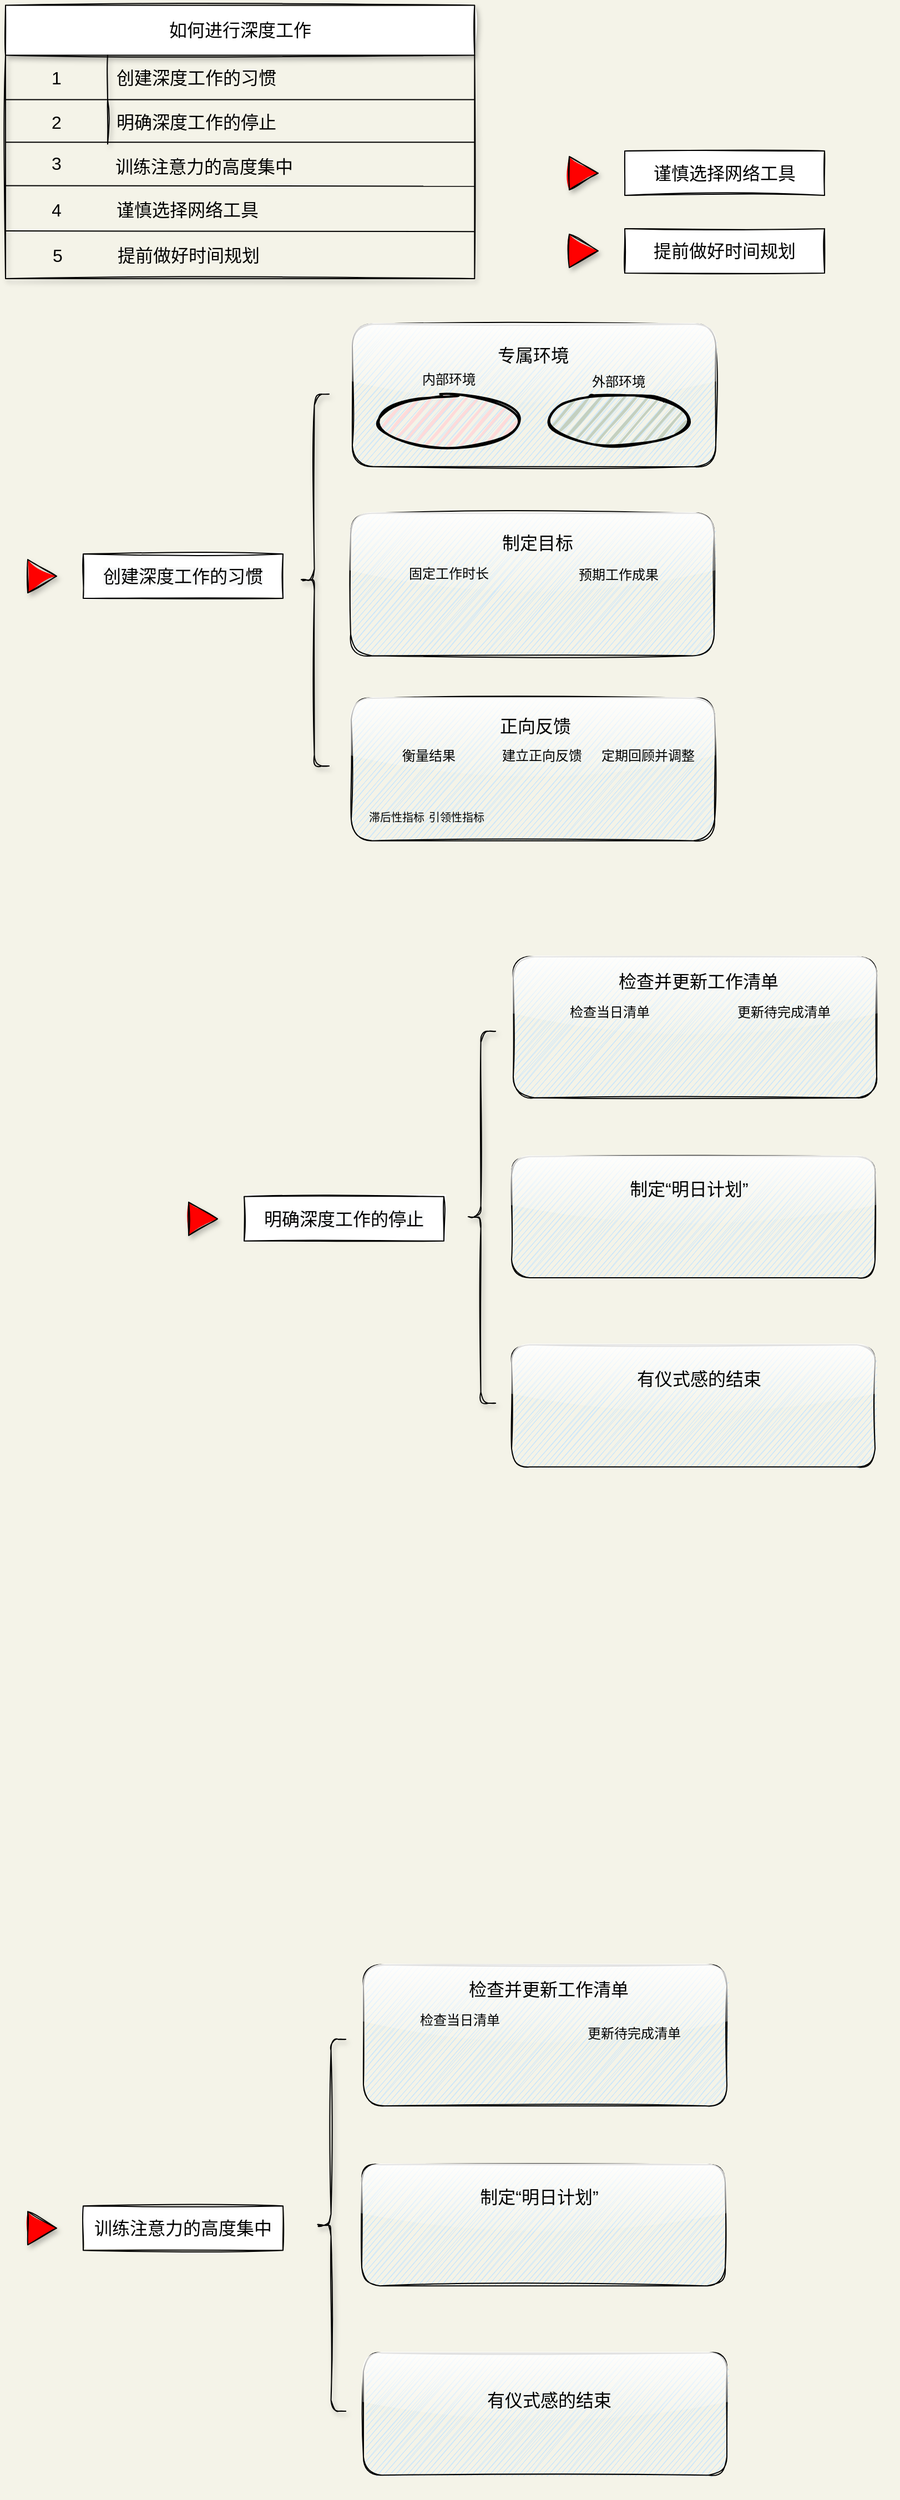 <mxfile version="14.2.6" type="github">
  <diagram id="ac4Dt_KBg5GD50gWV8oC" name="第 1 页">
    <mxGraphModel dx="1426" dy="800" grid="1" gridSize="10" guides="1" tooltips="1" connect="1" arrows="1" fold="1" page="1" pageScale="1" pageWidth="1169" pageHeight="827" background="#F4F3E8" math="0" shadow="0">
      <root>
        <mxCell id="0" />
        <mxCell id="1" parent="0" />
        <mxCell id="qWEY_5Er5nwBZzaI58Md-27" value="" style="group;" vertex="1" connectable="0" parent="1">
          <mxGeometry x="100" y="30" width="430" height="241" as="geometry" />
        </mxCell>
        <mxCell id="qWEY_5Er5nwBZzaI58Md-10" value="&lt;span style=&quot;font-weight: 400; font-size: 16px;&quot;&gt;如何进行深度工作&lt;/span&gt;" style="shape=table;html=1;whiteSpace=wrap;startSize=45;container=1;collapsible=0;childLayout=tableLayout;fixedRows=1;rowLines=0;fontStyle=1;align=center;shadow=1;sketch=1;fontSize=16;swimlaneFillColor=none;fillColor=#FFFFFF;" vertex="1" parent="qWEY_5Er5nwBZzaI58Md-27">
          <mxGeometry y="-5.239" width="422.661" height="246.239" as="geometry" />
        </mxCell>
        <mxCell id="qWEY_5Er5nwBZzaI58Md-11" value="" style="shape=partialRectangle;html=1;whiteSpace=wrap;collapsible=0;dropTarget=0;pointerEvents=0;fillColor=none;top=0;left=0;bottom=1;right=0;points=[[0,0.5],[1,0.5]];portConstraint=eastwest;fontSize=16;" vertex="1" parent="qWEY_5Er5nwBZzaI58Md-10">
          <mxGeometry y="45" width="422.661" height="40" as="geometry" />
        </mxCell>
        <mxCell id="qWEY_5Er5nwBZzaI58Md-12" value="1" style="shape=partialRectangle;html=1;whiteSpace=wrap;connectable=0;fillColor=none;top=0;left=0;bottom=0;right=0;overflow=hidden;fontSize=16;" vertex="1" parent="qWEY_5Er5nwBZzaI58Md-11">
          <mxGeometry width="92" height="40" as="geometry" />
        </mxCell>
        <mxCell id="qWEY_5Er5nwBZzaI58Md-13" value="创建深度工作的习惯" style="shape=partialRectangle;html=1;whiteSpace=wrap;connectable=0;fillColor=none;top=0;left=0;bottom=0;right=0;align=left;spacingLeft=6;overflow=hidden;fontSize=16;" vertex="1" parent="qWEY_5Er5nwBZzaI58Md-11">
          <mxGeometry x="92" width="331" height="40" as="geometry" />
        </mxCell>
        <mxCell id="qWEY_5Er5nwBZzaI58Md-14" value="" style="shape=partialRectangle;html=1;whiteSpace=wrap;collapsible=0;dropTarget=0;pointerEvents=0;fillColor=none;top=0;left=0;bottom=0;right=0;points=[[0,0.5],[1,0.5]];portConstraint=eastwest;fontSize=16;" vertex="1" parent="qWEY_5Er5nwBZzaI58Md-10">
          <mxGeometry y="85" width="422.661" height="40" as="geometry" />
        </mxCell>
        <mxCell id="qWEY_5Er5nwBZzaI58Md-15" value="2" style="shape=partialRectangle;html=1;whiteSpace=wrap;connectable=0;fillColor=none;top=0;left=0;bottom=0;right=0;overflow=hidden;fontSize=16;" vertex="1" parent="qWEY_5Er5nwBZzaI58Md-14">
          <mxGeometry width="92" height="40" as="geometry" />
        </mxCell>
        <mxCell id="qWEY_5Er5nwBZzaI58Md-16" value="明确深度工作的停止" style="shape=partialRectangle;html=1;whiteSpace=wrap;connectable=0;fillColor=none;top=0;left=0;bottom=0;right=0;align=left;spacingLeft=6;overflow=hidden;fontSize=16;" vertex="1" parent="qWEY_5Er5nwBZzaI58Md-14">
          <mxGeometry x="92" width="331" height="40" as="geometry" />
        </mxCell>
        <mxCell id="qWEY_5Er5nwBZzaI58Md-20" value="" style="endArrow=none;html=1;fontSize=16;" edge="1" parent="qWEY_5Er5nwBZzaI58Md-27">
          <mxGeometry width="50" height="50" relative="1" as="geometry">
            <mxPoint y="118.09" as="sourcePoint" />
            <mxPoint x="423" y="118.09" as="targetPoint" />
          </mxGeometry>
        </mxCell>
        <mxCell id="qWEY_5Er5nwBZzaI58Md-21" value="" style="endArrow=none;html=1;entryX=1.006;entryY=1.067;entryDx=0;entryDy=0;entryPerimeter=0;fontSize=16;" edge="1" parent="qWEY_5Er5nwBZzaI58Md-27">
          <mxGeometry width="50" height="50" relative="1" as="geometry">
            <mxPoint y="157.211" as="sourcePoint" />
            <mxPoint x="423" y="157.76" as="targetPoint" />
          </mxGeometry>
        </mxCell>
        <mxCell id="qWEY_5Er5nwBZzaI58Md-23" value="谨慎选择网络工具" style="shape=partialRectangle;html=1;whiteSpace=wrap;connectable=0;fillColor=none;top=0;left=0;bottom=0;right=0;align=left;spacingLeft=6;overflow=hidden;fontSize=16;" vertex="1" parent="qWEY_5Er5nwBZzaI58Md-27">
          <mxGeometry x="92.218" y="160.306" width="328.21" height="38.053" as="geometry" />
        </mxCell>
        <mxCell id="qWEY_5Er5nwBZzaI58Md-24" value="" style="endArrow=none;html=1;entryX=1.006;entryY=1.067;entryDx=0;entryDy=0;entryPerimeter=0;fontSize=16;" edge="1" parent="qWEY_5Er5nwBZzaI58Md-27">
          <mxGeometry width="50" height="50" relative="1" as="geometry">
            <mxPoint y="198.056" as="sourcePoint" />
            <mxPoint x="423" y="198.605" as="targetPoint" />
          </mxGeometry>
        </mxCell>
        <mxCell id="qWEY_5Er5nwBZzaI58Md-26" value="提前做好时间规划" style="shape=partialRectangle;html=1;whiteSpace=wrap;connectable=0;fillColor=none;top=0;left=0;bottom=0;right=0;align=left;spacingLeft=6;overflow=hidden;fontSize=16;" vertex="1" parent="qWEY_5Er5nwBZzaI58Md-27">
          <mxGeometry x="92.798" y="201.337" width="328.21" height="38.053" as="geometry" />
        </mxCell>
        <mxCell id="qWEY_5Er5nwBZzaI58Md-33" value="训练注意力的高度集中" style="shape=partialRectangle;html=1;whiteSpace=wrap;connectable=0;fillColor=none;top=0;left=0;bottom=0;right=0;align=left;spacingLeft=6;overflow=hidden;fontSize=16;" vertex="1" parent="qWEY_5Er5nwBZzaI58Md-27">
          <mxGeometry x="91.025" y="119.39" width="328.588" height="41.913" as="geometry" />
        </mxCell>
        <mxCell id="qWEY_5Er5nwBZzaI58Md-28" value="3" style="shape=partialRectangle;html=1;whiteSpace=wrap;connectable=0;fillColor=none;top=0;left=0;bottom=0;right=0;overflow=hidden;fontSize=16;" vertex="1" parent="qWEY_5Er5nwBZzaI58Md-27">
          <mxGeometry x="-0.996" y="117.963" width="94.449" height="38.053" as="geometry" />
        </mxCell>
        <mxCell id="qWEY_5Er5nwBZzaI58Md-22" value="4" style="shape=partialRectangle;html=1;whiteSpace=wrap;connectable=0;fillColor=none;top=0;left=0;bottom=0;right=0;overflow=hidden;fontSize=16;" vertex="1" parent="qWEY_5Er5nwBZzaI58Md-27">
          <mxGeometry x="-0.997" y="160.311" width="94.449" height="38.053" as="geometry" />
        </mxCell>
        <mxCell id="qWEY_5Er5nwBZzaI58Md-25" value="5" style="shape=partialRectangle;html=1;whiteSpace=wrap;connectable=0;fillColor=none;top=0;left=0;bottom=0;right=0;overflow=hidden;fontSize=16;" vertex="1" parent="qWEY_5Er5nwBZzaI58Md-27">
          <mxGeometry x="0.003" y="201.367" width="94.449" height="38.053" as="geometry" />
        </mxCell>
        <mxCell id="qWEY_5Er5nwBZzaI58Md-45" value="" style="group" vertex="1" connectable="0" parent="1">
          <mxGeometry x="120" y="2007.12" width="230" height="40" as="geometry" />
        </mxCell>
        <mxCell id="qWEY_5Er5nwBZzaI58Md-46" value="&lt;span style=&quot;font-size: 16px ; text-align: left&quot;&gt;训练注意力的高度集中&lt;/span&gt;" style="whiteSpace=wrap;html=1;sketch=1;" vertex="1" parent="qWEY_5Er5nwBZzaI58Md-45">
          <mxGeometry x="50" width="180" height="40" as="geometry" />
        </mxCell>
        <mxCell id="qWEY_5Er5nwBZzaI58Md-47" value="" style="triangle;html=1;whiteSpace=wrap;sketch=1;shadow=1;fillStyle=solid;fillColor=#FF0000;" vertex="1" parent="qWEY_5Er5nwBZzaI58Md-45">
          <mxGeometry y="5" width="26" height="30" as="geometry" />
        </mxCell>
        <mxCell id="qWEY_5Er5nwBZzaI58Md-48" value="" style="group" vertex="1" connectable="0" parent="1">
          <mxGeometry x="608" y="156" width="230" height="40" as="geometry" />
        </mxCell>
        <mxCell id="qWEY_5Er5nwBZzaI58Md-49" value="&lt;span style=&quot;font-size: 16px ; text-align: left&quot;&gt;谨慎选择网络工具&lt;/span&gt;" style="whiteSpace=wrap;html=1;sketch=1;" vertex="1" parent="qWEY_5Er5nwBZzaI58Md-48">
          <mxGeometry x="50" width="180" height="40" as="geometry" />
        </mxCell>
        <mxCell id="qWEY_5Er5nwBZzaI58Md-50" value="" style="triangle;html=1;whiteSpace=wrap;sketch=1;shadow=1;fillStyle=solid;fillColor=#FF0000;" vertex="1" parent="qWEY_5Er5nwBZzaI58Md-48">
          <mxGeometry y="5" width="26" height="30" as="geometry" />
        </mxCell>
        <mxCell id="qWEY_5Er5nwBZzaI58Md-51" value="" style="group" vertex="1" connectable="0" parent="1">
          <mxGeometry x="608" y="226" width="230" height="40" as="geometry" />
        </mxCell>
        <mxCell id="qWEY_5Er5nwBZzaI58Md-52" value="&lt;span style=&quot;font-size: 16px ; text-align: left&quot;&gt;提前做好时间规划&lt;/span&gt;" style="whiteSpace=wrap;html=1;sketch=1;" vertex="1" parent="qWEY_5Er5nwBZzaI58Md-51">
          <mxGeometry x="50" width="180" height="40" as="geometry" />
        </mxCell>
        <mxCell id="qWEY_5Er5nwBZzaI58Md-53" value="" style="triangle;html=1;whiteSpace=wrap;sketch=1;shadow=1;fillStyle=solid;fillColor=#FF0000;" vertex="1" parent="qWEY_5Er5nwBZzaI58Md-51">
          <mxGeometry y="5" width="26" height="30" as="geometry" />
        </mxCell>
        <mxCell id="qWEY_5Er5nwBZzaI58Md-139" value="" style="group" vertex="1" connectable="0" parent="1">
          <mxGeometry x="120" y="330" width="640" height="447.35" as="geometry" />
        </mxCell>
        <mxCell id="qWEY_5Er5nwBZzaI58Md-41" value="" style="group" vertex="1" connectable="0" parent="qWEY_5Er5nwBZzaI58Md-139">
          <mxGeometry y="189" width="230" height="40" as="geometry" />
        </mxCell>
        <mxCell id="qWEY_5Er5nwBZzaI58Md-1" value="&lt;meta charset=&quot;utf-8&quot;&gt;&lt;span style=&quot;color: rgb(0, 0, 0); font-family: helvetica; font-size: 16px; font-style: normal; font-weight: 400; letter-spacing: normal; text-align: left; text-indent: 0px; text-transform: none; word-spacing: 0px; background-color: rgb(248, 249, 250); display: inline; float: none;&quot;&gt;创建深度工作的习惯&lt;/span&gt;" style="whiteSpace=wrap;html=1;sketch=1;" vertex="1" parent="qWEY_5Er5nwBZzaI58Md-41">
          <mxGeometry x="50" width="180" height="40" as="geometry" />
        </mxCell>
        <mxCell id="qWEY_5Er5nwBZzaI58Md-5" value="" style="triangle;html=1;whiteSpace=wrap;sketch=1;shadow=1;fillStyle=solid;fillColor=#FF0000;" vertex="1" parent="qWEY_5Er5nwBZzaI58Md-41">
          <mxGeometry y="5" width="26" height="30" as="geometry" />
        </mxCell>
        <mxCell id="qWEY_5Er5nwBZzaI58Md-61" value="" style="group" vertex="1" connectable="0" parent="qWEY_5Er5nwBZzaI58Md-139">
          <mxGeometry x="250" y="69" width="390" height="280" as="geometry" />
        </mxCell>
        <mxCell id="qWEY_5Er5nwBZzaI58Md-56" value="" style="whiteSpace=wrap;html=1;shadow=0;sketch=1;fontSize=16;rounded=1;glass=1;fillStyle=hachure;fillColor=#C2E4FF;" vertex="1" parent="qWEY_5Er5nwBZzaI58Md-61">
          <mxGeometry x="42.48" y="-87" width="327.52" height="128.35" as="geometry" />
        </mxCell>
        <mxCell id="qWEY_5Er5nwBZzaI58Md-72" value="" style="group" vertex="1" connectable="0" parent="qWEY_5Er5nwBZzaI58Md-61">
          <mxGeometry x="218" y="-23.34" width="129" height="45" as="geometry" />
        </mxCell>
        <mxCell id="qWEY_5Er5nwBZzaI58Md-73" value="" style="group" vertex="1" connectable="0" parent="qWEY_5Er5nwBZzaI58Md-72">
          <mxGeometry width="129" height="45" as="geometry" />
        </mxCell>
        <mxCell id="qWEY_5Er5nwBZzaI58Md-74" value="" style="ellipse;whiteSpace=wrap;html=1;strokeWidth=2;fillWeight=2;hachureGap=8;fillStyle=dots;sketch=1;rounded=1;shadow=0;glass=1;fontSize=16;fillColor=#C4D0BF;" vertex="1" parent="qWEY_5Er5nwBZzaI58Md-73">
          <mxGeometry width="129" height="45" as="geometry" />
        </mxCell>
        <mxCell id="qWEY_5Er5nwBZzaI58Md-80" value="" style="shape=image;html=1;verticalAlign=top;verticalLabelPosition=bottom;labelBackgroundColor=#ffffff;imageAspect=0;aspect=fixed;image=https://cdn0.iconfinder.com/data/icons/job-seeker/256/front_office_job_seeker_employee_unemployee_work-128.png;rounded=1;shadow=0;glass=1;sketch=1;fillColor=#C4D0BF;fontSize=16;" vertex="1" parent="qWEY_5Er5nwBZzaI58Md-73">
          <mxGeometry x="30" y="8.5" width="28" height="28" as="geometry" />
        </mxCell>
        <mxCell id="qWEY_5Er5nwBZzaI58Md-81" value="" style="shape=image;html=1;verticalAlign=top;verticalLabelPosition=bottom;labelBackgroundColor=#ffffff;imageAspect=0;aspect=fixed;image=https://cdn4.iconfinder.com/data/icons/business-and-finance-colorful-free-hand-drawn-set/100/money_dollars-128.png;rounded=1;shadow=0;glass=1;sketch=1;fillColor=#C4D0BF;fontSize=16;" vertex="1" parent="qWEY_5Er5nwBZzaI58Md-73">
          <mxGeometry x="71" y="8.5" width="28" height="28" as="geometry" />
        </mxCell>
        <mxCell id="qWEY_5Er5nwBZzaI58Md-78" value="&lt;font style=&quot;font-size: 12px&quot;&gt;外部环境&lt;/font&gt;" style="text;html=1;strokeColor=none;fillColor=none;align=center;verticalAlign=middle;whiteSpace=wrap;rounded=0;shadow=0;glass=1;sketch=1;fontSize=16;" vertex="1" parent="qWEY_5Er5nwBZzaI58Md-61">
          <mxGeometry x="243" y="-47.34" width="79" height="20" as="geometry" />
        </mxCell>
        <mxCell id="qWEY_5Er5nwBZzaI58Md-70" value="" style="group" vertex="1" connectable="0" parent="qWEY_5Er5nwBZzaI58Md-61">
          <mxGeometry x="65" y="-48.92" width="129" height="72" as="geometry" />
        </mxCell>
        <mxCell id="qWEY_5Er5nwBZzaI58Md-67" value="" style="group" vertex="1" connectable="0" parent="qWEY_5Er5nwBZzaI58Md-70">
          <mxGeometry y="27" width="129" height="45" as="geometry" />
        </mxCell>
        <mxCell id="qWEY_5Er5nwBZzaI58Md-66" value="" style="group" vertex="1" connectable="0" parent="qWEY_5Er5nwBZzaI58Md-67">
          <mxGeometry width="129" height="45" as="geometry" />
        </mxCell>
        <mxCell id="qWEY_5Er5nwBZzaI58Md-59" value="" style="ellipse;whiteSpace=wrap;html=1;strokeWidth=2;fillWeight=2;hachureGap=8;fillStyle=dots;sketch=1;rounded=1;shadow=0;glass=1;fontSize=16;fillColor=#FFDAD9;" vertex="1" parent="qWEY_5Er5nwBZzaI58Md-66">
          <mxGeometry width="129" height="45" as="geometry" />
        </mxCell>
        <mxCell id="qWEY_5Er5nwBZzaI58Md-62" value="" style="shape=image;html=1;verticalAlign=top;verticalLabelPosition=bottom;labelBackgroundColor=#ffffff;imageAspect=0;aspect=fixed;image=https://cdn2.iconfinder.com/data/icons/artificial-intelligence-6/64/ArtificialIntelligence1-128.png;rounded=1;shadow=0;glass=1;sketch=1;fillColor=#C4D0BF;fontSize=16;" vertex="1" parent="qWEY_5Er5nwBZzaI58Md-67">
          <mxGeometry x="13" y="8.69" width="27.63" height="27.63" as="geometry" />
        </mxCell>
        <mxCell id="qWEY_5Er5nwBZzaI58Md-63" value="" style="shape=image;html=1;verticalAlign=top;verticalLabelPosition=bottom;labelBackgroundColor=#ffffff;imageAspect=0;image=https://cdn3.iconfinder.com/data/icons/travelling-icon-set-ii-part/800/slippers-128.png;rounded=1;shadow=0;glass=1;sketch=1;fillColor=#C4D0BF;fontSize=16;aspect=fixed;" vertex="1" parent="qWEY_5Er5nwBZzaI58Md-67">
          <mxGeometry x="47.68" y="8.69" width="27.63" height="27.63" as="geometry" />
        </mxCell>
        <mxCell id="qWEY_5Er5nwBZzaI58Md-65" value="" style="shape=image;html=1;verticalAlign=top;verticalLabelPosition=bottom;labelBackgroundColor=#ffffff;imageAspect=0;aspect=fixed;image=https://cdn0.iconfinder.com/data/icons/infectious-pandemics-2/480/07-healthy-128.png;rounded=1;shadow=0;glass=1;sketch=1;fillColor=#C4D0BF;fontSize=16;" vertex="1" parent="qWEY_5Er5nwBZzaI58Md-67">
          <mxGeometry x="84" y="8.69" width="27.63" height="27.63" as="geometry" />
        </mxCell>
        <mxCell id="qWEY_5Er5nwBZzaI58Md-69" value="&lt;font style=&quot;font-size: 12px&quot;&gt;内部环境&lt;/font&gt;" style="text;html=1;strokeColor=none;fillColor=none;align=center;verticalAlign=middle;whiteSpace=wrap;rounded=0;shadow=0;glass=1;sketch=1;fontSize=16;" vertex="1" parent="qWEY_5Er5nwBZzaI58Md-70">
          <mxGeometry x="25" width="79" height="20" as="geometry" />
        </mxCell>
        <mxCell id="qWEY_5Er5nwBZzaI58Md-92" value="" style="whiteSpace=wrap;html=1;shadow=0;sketch=1;fontSize=16;rounded=1;glass=1;fillStyle=hachure;fillColor=#C2E4FF;" vertex="1" parent="qWEY_5Er5nwBZzaI58Md-61">
          <mxGeometry x="41" y="83.37" width="327.52" height="128.35" as="geometry" />
        </mxCell>
        <mxCell id="qWEY_5Er5nwBZzaI58Md-93" value="" style="shape=image;html=1;verticalAlign=top;verticalLabelPosition=bottom;labelBackgroundColor=#ffffff;imageAspect=0;aspect=fixed;image=https://cdn0.iconfinder.com/data/icons/business-collection-2027/60/time-passing-128.png;rounded=0;shadow=0;glass=0;sketch=1;fillColor=none;gradientColor=none;fontSize=16;fontColor=#000000;" vertex="1" parent="qWEY_5Er5nwBZzaI58Md-61">
          <mxGeometry x="109.5" y="154" width="40" height="40" as="geometry" />
        </mxCell>
        <mxCell id="qWEY_5Er5nwBZzaI58Md-94" value="&lt;font style=&quot;font-size: 16px&quot;&gt;制定目标&lt;br&gt;&lt;/font&gt;" style="text;html=1;strokeColor=none;fillColor=none;align=center;verticalAlign=middle;whiteSpace=wrap;rounded=0;shadow=0;glass=1;sketch=1;fontSize=16;" vertex="1" parent="qWEY_5Er5nwBZzaI58Md-61">
          <mxGeometry x="170" y="100" width="79" height="20" as="geometry" />
        </mxCell>
        <mxCell id="qWEY_5Er5nwBZzaI58Md-95" value="&lt;font style=&quot;font-size: 12px&quot;&gt;固定工作时长&lt;/font&gt;" style="text;html=1;strokeColor=none;fillColor=none;align=center;verticalAlign=middle;whiteSpace=wrap;rounded=0;shadow=0;glass=1;sketch=1;fontSize=16;" vertex="1" parent="qWEY_5Er5nwBZzaI58Md-61">
          <mxGeometry x="90" y="126.0" width="79" height="20" as="geometry" />
        </mxCell>
        <mxCell id="qWEY_5Er5nwBZzaI58Md-97" value="&lt;font style=&quot;font-size: 12px&quot;&gt;预期工作成果&lt;/font&gt;" style="text;html=1;strokeColor=none;fillColor=none;align=center;verticalAlign=middle;whiteSpace=wrap;rounded=0;shadow=0;glass=1;sketch=1;fontSize=16;" vertex="1" parent="qWEY_5Er5nwBZzaI58Md-61">
          <mxGeometry x="243" y="127" width="79" height="20" as="geometry" />
        </mxCell>
        <mxCell id="qWEY_5Er5nwBZzaI58Md-105" value="" style="shape=image;html=1;verticalAlign=top;verticalLabelPosition=bottom;labelBackgroundColor=#ffffff;imageAspect=0;aspect=fixed;image=https://cdn0.iconfinder.com/data/icons/web-development-79/32/development_computer_website_check_result-128.png;rounded=0;shadow=0;glass=0;sketch=1;fillColor=none;gradientColor=none;fontSize=16;fontColor=#000000;" vertex="1" parent="qWEY_5Er5nwBZzaI58Md-61">
          <mxGeometry x="262.5" y="153" width="40" height="40" as="geometry" />
        </mxCell>
        <mxCell id="qWEY_5Er5nwBZzaI58Md-90" value="&lt;font style=&quot;font-size: 16px&quot;&gt;专属环境&lt;/font&gt;" style="text;html=1;strokeColor=none;fillColor=none;align=center;verticalAlign=middle;whiteSpace=wrap;rounded=0;shadow=0;glass=1;sketch=1;fontSize=16;" vertex="1" parent="qWEY_5Er5nwBZzaI58Md-139">
          <mxGeometry x="415.74" width="79" height="20" as="geometry" />
        </mxCell>
        <mxCell id="qWEY_5Er5nwBZzaI58Md-100" value="" style="whiteSpace=wrap;html=1;shadow=0;sketch=1;fontSize=16;rounded=1;glass=1;fillStyle=hachure;fillColor=#C2E4FF;" vertex="1" parent="qWEY_5Er5nwBZzaI58Md-139">
          <mxGeometry x="291.48" y="319" width="327.52" height="128.35" as="geometry" />
        </mxCell>
        <mxCell id="qWEY_5Er5nwBZzaI58Md-101" value="&lt;font style=&quot;font-size: 16px&quot;&gt;正向反馈&lt;br&gt;&lt;/font&gt;" style="text;html=1;strokeColor=none;fillColor=none;align=center;verticalAlign=middle;whiteSpace=wrap;rounded=0;shadow=0;glass=1;sketch=1;fontSize=16;" vertex="1" parent="qWEY_5Er5nwBZzaI58Md-139">
          <mxGeometry x="417.74" y="334" width="79" height="20" as="geometry" />
        </mxCell>
        <mxCell id="qWEY_5Er5nwBZzaI58Md-103" value="" style="shape=image;html=1;verticalAlign=top;verticalLabelPosition=bottom;labelBackgroundColor=#ffffff;imageAspect=0;aspect=fixed;image=https://cdn4.iconfinder.com/data/icons/miu/24/circle-sync-backup-2-glyph-128.png;rounded=0;shadow=0;glass=0;sketch=1;fillColor=none;gradientColor=none;fontSize=16;fontColor=#33333333;dashed=1;dashPattern=1 1;" vertex="1" parent="qWEY_5Er5nwBZzaI58Md-139">
          <mxGeometry x="437.24" y="382" width="50" height="50" as="geometry" />
        </mxCell>
        <mxCell id="qWEY_5Er5nwBZzaI58Md-104" value="" style="shape=image;html=1;verticalAlign=top;verticalLabelPosition=bottom;labelBackgroundColor=#ffffff;imageAspect=0;aspect=fixed;image=https://cdn0.iconfinder.com/data/icons/pinpoint-interface/48/repair-calendar-128.png;rounded=0;shadow=0;glass=0;sketch=1;fillColor=none;gradientColor=none;fontSize=16;fontColor=#000000;" vertex="1" parent="qWEY_5Er5nwBZzaI58Md-139">
          <mxGeometry x="534" y="384" width="50" height="50" as="geometry" />
        </mxCell>
        <mxCell id="qWEY_5Er5nwBZzaI58Md-108" value="" style="shape=image;html=1;verticalAlign=top;verticalLabelPosition=bottom;labelBackgroundColor=#ffffff;imageAspect=0;aspect=fixed;image=https://cdn0.iconfinder.com/data/icons/infographic-bar-vol-9/512/1-128.png;rounded=0;shadow=0;glass=0;dashed=1;dashPattern=1 1;sketch=1;fillColor=none;gradientColor=none;fontSize=16;fontColor=#000000;" vertex="1" parent="qWEY_5Er5nwBZzaI58Md-139">
          <mxGeometry x="312" y="381" width="40" height="40" as="geometry" />
        </mxCell>
        <mxCell id="qWEY_5Er5nwBZzaI58Md-109" value="&lt;span style=&quot;font-size: 12px&quot;&gt;衡量结果&lt;/span&gt;" style="text;html=1;strokeColor=none;fillColor=none;align=center;verticalAlign=middle;whiteSpace=wrap;rounded=0;shadow=0;glass=1;sketch=1;fontSize=16;" vertex="1" parent="qWEY_5Er5nwBZzaI58Md-139">
          <mxGeometry x="321.5" y="359" width="79" height="20" as="geometry" />
        </mxCell>
        <mxCell id="qWEY_5Er5nwBZzaI58Md-110" value="" style="shape=image;html=1;verticalAlign=top;verticalLabelPosition=bottom;labelBackgroundColor=#ffffff;imageAspect=0;aspect=fixed;image=https://cdn4.iconfinder.com/data/icons/online-marketing-hand-drawn-vol-1/52/bar__barchart__business__graph__report__analytics__diagram-128.png;rounded=0;shadow=0;glass=0;dashed=1;dashPattern=1 1;sketch=1;fillColor=none;gradientColor=none;fontSize=16;fontColor=#000000;" vertex="1" parent="qWEY_5Er5nwBZzaI58Md-139">
          <mxGeometry x="371.5" y="384" width="30" height="30" as="geometry" />
        </mxCell>
        <mxCell id="qWEY_5Er5nwBZzaI58Md-111" value="&lt;span style=&quot;font-size: 10px;&quot;&gt;滞后性指标&lt;/span&gt;" style="text;html=1;strokeColor=none;fillColor=none;align=center;verticalAlign=middle;whiteSpace=wrap;rounded=0;shadow=0;glass=1;sketch=1;fontSize=10;" vertex="1" parent="qWEY_5Er5nwBZzaI58Md-139">
          <mxGeometry x="292.5" y="416" width="79" height="20" as="geometry" />
        </mxCell>
        <mxCell id="qWEY_5Er5nwBZzaI58Md-112" value="&lt;span style=&quot;font-size: 10px;&quot;&gt;引领性指标&lt;/span&gt;" style="text;html=1;strokeColor=none;fillColor=none;align=center;verticalAlign=middle;whiteSpace=wrap;rounded=0;shadow=0;glass=1;sketch=1;fontSize=10;" vertex="1" parent="qWEY_5Er5nwBZzaI58Md-139">
          <mxGeometry x="347" y="416" width="79" height="20" as="geometry" />
        </mxCell>
        <mxCell id="qWEY_5Er5nwBZzaI58Md-113" value="&lt;span style=&quot;font-size: 12px&quot;&gt;建立正向反馈&lt;/span&gt;" style="text;html=1;strokeColor=none;fillColor=none;align=center;verticalAlign=middle;whiteSpace=wrap;rounded=0;shadow=0;glass=1;sketch=1;fontSize=16;" vertex="1" parent="qWEY_5Er5nwBZzaI58Md-139">
          <mxGeometry x="423.74" y="359" width="79" height="20" as="geometry" />
        </mxCell>
        <mxCell id="qWEY_5Er5nwBZzaI58Md-114" value="&lt;span style=&quot;font-size: 12px&quot;&gt;定期回顾并调整&lt;br&gt;&lt;/span&gt;" style="text;html=1;strokeColor=none;fillColor=none;align=center;verticalAlign=middle;whiteSpace=wrap;rounded=0;shadow=0;glass=1;sketch=1;fontSize=16;" vertex="1" parent="qWEY_5Er5nwBZzaI58Md-139">
          <mxGeometry x="514" y="359" width="90" height="20" as="geometry" />
        </mxCell>
        <mxCell id="qWEY_5Er5nwBZzaI58Md-54" value="" style="shape=curlyBracket;whiteSpace=wrap;html=1;rounded=1;shadow=1;sketch=1;fillColor=#FF0000;fontSize=16;direction=east;" vertex="1" parent="qWEY_5Er5nwBZzaI58Md-139">
          <mxGeometry x="245" y="45" width="26.55" height="335" as="geometry" />
        </mxCell>
        <mxCell id="qWEY_5Er5nwBZzaI58Md-150" value="" style="group" vertex="1" connectable="0" parent="1">
          <mxGeometry x="265" y="920" width="640" height="430.92" as="geometry" />
        </mxCell>
        <mxCell id="qWEY_5Er5nwBZzaI58Md-42" value="" style="group" vertex="1" connectable="0" parent="qWEY_5Er5nwBZzaI58Md-150">
          <mxGeometry y="177.92" width="230" height="40" as="geometry" />
        </mxCell>
        <mxCell id="qWEY_5Er5nwBZzaI58Md-43" value="&lt;span style=&quot;color: rgb(0 , 0 , 0) ; font-family: &amp;#34;helvetica&amp;#34; ; font-size: 16px ; font-style: normal ; font-weight: 400 ; letter-spacing: normal ; text-align: left ; text-indent: 0px ; text-transform: none ; word-spacing: 0px ; background-color: rgb(248 , 249 , 250) ; display: inline ; float: none&quot;&gt;明确深度工作的停止&lt;/span&gt;" style="whiteSpace=wrap;html=1;sketch=1;" vertex="1" parent="qWEY_5Er5nwBZzaI58Md-42">
          <mxGeometry x="50" width="180" height="40" as="geometry" />
        </mxCell>
        <mxCell id="qWEY_5Er5nwBZzaI58Md-44" value="" style="triangle;html=1;whiteSpace=wrap;sketch=1;shadow=1;fillStyle=solid;fillColor=#FF0000;" vertex="1" parent="qWEY_5Er5nwBZzaI58Md-42">
          <mxGeometry y="5" width="26" height="30" as="geometry" />
        </mxCell>
        <mxCell id="qWEY_5Er5nwBZzaI58Md-116" value="" style="group" vertex="1" connectable="0" parent="qWEY_5Er5nwBZzaI58Md-150">
          <mxGeometry x="250" y="48.92" width="390" height="315.04" as="geometry" />
        </mxCell>
        <mxCell id="qWEY_5Er5nwBZzaI58Md-118" value="" style="whiteSpace=wrap;html=1;shadow=0;sketch=1;fontSize=16;rounded=1;glass=1;fillStyle=hachure;fillColor=#C2E4FF;" vertex="1" parent="qWEY_5Er5nwBZzaI58Md-116">
          <mxGeometry x="42.48" y="-87" width="327.52" height="127" as="geometry" />
        </mxCell>
        <mxCell id="qWEY_5Er5nwBZzaI58Md-125" value="" style="group" vertex="1" connectable="0" parent="qWEY_5Er5nwBZzaI58Md-116">
          <mxGeometry x="65" y="-48.92" width="129" height="72" as="geometry" />
        </mxCell>
        <mxCell id="qWEY_5Er5nwBZzaI58Md-132" value="&lt;font style=&quot;font-size: 12px&quot;&gt;检查当日清单&lt;/font&gt;" style="text;html=1;strokeColor=none;fillColor=none;align=center;verticalAlign=middle;whiteSpace=wrap;rounded=0;shadow=0;glass=1;sketch=1;fontSize=16;" vertex="1" parent="qWEY_5Er5nwBZzaI58Md-125">
          <mxGeometry x="25" width="79" height="20" as="geometry" />
        </mxCell>
        <mxCell id="qWEY_5Er5nwBZzaI58Md-133" value="" style="whiteSpace=wrap;html=1;shadow=0;sketch=1;fontSize=16;rounded=1;glass=1;fillStyle=hachure;fillColor=#C2E4FF;" vertex="1" parent="qWEY_5Er5nwBZzaI58Md-116">
          <mxGeometry x="41" y="92.99" width="327.52" height="109.11" as="geometry" />
        </mxCell>
        <mxCell id="qWEY_5Er5nwBZzaI58Md-135" value="&lt;font style=&quot;font-size: 16px&quot;&gt;制定“明日计划”&lt;br&gt;&lt;/font&gt;" style="text;html=1;strokeColor=none;fillColor=none;align=center;verticalAlign=middle;whiteSpace=wrap;rounded=0;shadow=0;glass=1;sketch=1;fontSize=16;" vertex="1" parent="qWEY_5Er5nwBZzaI58Md-116">
          <mxGeometry x="141.02" y="111.99" width="120" height="20" as="geometry" />
        </mxCell>
        <mxCell id="qWEY_5Er5nwBZzaI58Md-140" value="&lt;font style=&quot;font-size: 16px&quot;&gt;检查并更新工作清单&lt;br&gt;&lt;/font&gt;" style="text;html=1;strokeColor=none;fillColor=none;align=center;verticalAlign=middle;whiteSpace=wrap;rounded=0;shadow=0;glass=1;sketch=1;fontSize=16;" vertex="1" parent="qWEY_5Er5nwBZzaI58Md-116">
          <mxGeometry x="122.25" y="-75" width="174.5" height="20" as="geometry" />
        </mxCell>
        <mxCell id="qWEY_5Er5nwBZzaI58Md-142" value="" style="shape=curlyBracket;whiteSpace=wrap;html=1;rounded=1;shadow=1;sketch=1;fillColor=#FF0000;fontSize=16;direction=east;" vertex="1" parent="qWEY_5Er5nwBZzaI58Md-116">
          <mxGeometry y="-19.96" width="26.55" height="335" as="geometry" />
        </mxCell>
        <mxCell id="qWEY_5Er5nwBZzaI58Md-144" value="" style="shape=image;html=1;verticalAlign=top;verticalLabelPosition=bottom;labelBackgroundColor=#ffffff;imageAspect=0;aspect=fixed;image=https://cdn2.iconfinder.com/data/icons/marketing-office/64/Marketing_Icon_Outline-17-128.png;rounded=0;shadow=0;glass=0;dashed=1;dashPattern=1 1;sketch=1;fillColor=none;gradientColor=none;fontSize=10;fontColor=#000000;" vertex="1" parent="qWEY_5Er5nwBZzaI58Md-116">
          <mxGeometry x="262.5" y="-21.92" width="45" height="45" as="geometry" />
        </mxCell>
        <mxCell id="qWEY_5Er5nwBZzaI58Md-147" value="" style="shape=image;html=1;verticalAlign=top;verticalLabelPosition=bottom;labelBackgroundColor=#ffffff;imageAspect=0;aspect=fixed;image=https://cdn2.iconfinder.com/data/icons/date-and-time-fill-outline/64/Calendar_month_date_schedule_event_done-128.png;rounded=0;shadow=0;glass=0;dashed=1;dashPattern=1 1;sketch=1;fillColor=none;gradientColor=none;fontSize=10;fontColor=#000000;" vertex="1" parent="qWEY_5Er5nwBZzaI58Md-116">
          <mxGeometry x="173.52" y="131.99" width="60" height="60" as="geometry" />
        </mxCell>
        <mxCell id="qWEY_5Er5nwBZzaI58Md-141" value="" style="whiteSpace=wrap;html=1;shadow=0;sketch=1;fontSize=16;rounded=1;glass=1;fillStyle=hachure;fillColor=#C2E4FF;" vertex="1" parent="qWEY_5Er5nwBZzaI58Md-150">
          <mxGeometry x="291" y="311.42" width="327.52" height="110" as="geometry" />
        </mxCell>
        <mxCell id="qWEY_5Er5nwBZzaI58Md-124" value="&lt;font style=&quot;font-size: 12px&quot;&gt;更新待完成清单&lt;/font&gt;" style="text;html=1;strokeColor=none;fillColor=none;align=center;verticalAlign=middle;whiteSpace=wrap;rounded=0;shadow=0;glass=1;sketch=1;fontSize=16;" vertex="1" parent="qWEY_5Er5nwBZzaI58Md-150">
          <mxGeometry x="493" width="87" height="20" as="geometry" />
        </mxCell>
        <mxCell id="qWEY_5Er5nwBZzaI58Md-143" value="" style="shape=image;html=1;verticalAlign=top;verticalLabelPosition=bottom;labelBackgroundColor=#ffffff;imageAspect=0;aspect=fixed;image=https://cdn2.iconfinder.com/data/icons/new-year-s-hand-drawn-basic/64/checklist-128.png;rounded=0;shadow=0;glass=0;dashed=1;dashPattern=1 1;sketch=1;fillColor=none;gradientColor=none;fontSize=10;fontColor=#000000;" vertex="1" parent="qWEY_5Er5nwBZzaI58Md-150">
          <mxGeometry x="359.5" y="28.96" width="40" height="40" as="geometry" />
        </mxCell>
        <mxCell id="qWEY_5Er5nwBZzaI58Md-146" value="&lt;font style=&quot;font-size: 16px&quot;&gt;有仪式感的结束&lt;br&gt;&lt;/font&gt;" style="text;html=1;strokeColor=none;fillColor=none;align=center;verticalAlign=middle;whiteSpace=wrap;rounded=0;shadow=0;glass=1;sketch=1;fontSize=16;" vertex="1" parent="qWEY_5Er5nwBZzaI58Md-150">
          <mxGeometry x="400" y="332.42" width="120" height="20" as="geometry" />
        </mxCell>
        <mxCell id="qWEY_5Er5nwBZzaI58Md-148" value="" style="shape=image;html=1;verticalAlign=top;verticalLabelPosition=bottom;labelBackgroundColor=#ffffff;imageAspect=0;aspect=fixed;image=https://cdn0.iconfinder.com/data/icons/communication-technology/500/website_sparkles-128.png;rounded=0;shadow=0;glass=0;dashed=1;dashPattern=1 1;sketch=1;fillColor=none;gradientColor=none;fontSize=10;fontColor=#000000;" vertex="1" parent="qWEY_5Er5nwBZzaI58Md-150">
          <mxGeometry x="395.5" y="301.92" width="129" height="129" as="geometry" />
        </mxCell>
        <mxCell id="qWEY_5Er5nwBZzaI58Md-168" value="" style="group" vertex="1" connectable="0" parent="1">
          <mxGeometry x="380" y="1877" width="390" height="372.62" as="geometry" />
        </mxCell>
        <mxCell id="qWEY_5Er5nwBZzaI58Md-169" value="" style="whiteSpace=wrap;html=1;shadow=0;sketch=1;fontSize=16;rounded=1;glass=1;fillStyle=hachure;fillColor=#C2E4FF;" vertex="1" parent="qWEY_5Er5nwBZzaI58Md-168">
          <mxGeometry x="42.48" y="-87" width="327.52" height="127" as="geometry" />
        </mxCell>
        <mxCell id="qWEY_5Er5nwBZzaI58Md-170" value="" style="group" vertex="1" connectable="0" parent="qWEY_5Er5nwBZzaI58Md-168">
          <mxGeometry x="65" y="-48.92" width="129" height="72" as="geometry" />
        </mxCell>
        <mxCell id="qWEY_5Er5nwBZzaI58Md-171" value="&lt;font style=&quot;font-size: 12px&quot;&gt;检查当日清单&lt;/font&gt;" style="text;html=1;strokeColor=none;fillColor=none;align=center;verticalAlign=middle;whiteSpace=wrap;rounded=0;shadow=0;glass=1;sketch=1;fontSize=16;" vertex="1" parent="qWEY_5Er5nwBZzaI58Md-170">
          <mxGeometry x="25" width="79" height="20" as="geometry" />
        </mxCell>
        <mxCell id="qWEY_5Er5nwBZzaI58Md-172" value="" style="whiteSpace=wrap;html=1;shadow=0;sketch=1;fontSize=16;rounded=1;glass=1;fillStyle=hachure;fillColor=#C2E4FF;" vertex="1" parent="qWEY_5Er5nwBZzaI58Md-168">
          <mxGeometry x="41" y="92.99" width="327.52" height="109.11" as="geometry" />
        </mxCell>
        <mxCell id="qWEY_5Er5nwBZzaI58Md-173" value="&lt;font style=&quot;font-size: 16px&quot;&gt;制定“明日计划”&lt;br&gt;&lt;/font&gt;" style="text;html=1;strokeColor=none;fillColor=none;align=center;verticalAlign=middle;whiteSpace=wrap;rounded=0;shadow=0;glass=1;sketch=1;fontSize=16;" vertex="1" parent="qWEY_5Er5nwBZzaI58Md-168">
          <mxGeometry x="141.02" y="111.99" width="120" height="20" as="geometry" />
        </mxCell>
        <mxCell id="qWEY_5Er5nwBZzaI58Md-174" value="&lt;font style=&quot;font-size: 16px&quot;&gt;检查并更新工作清单&lt;br&gt;&lt;/font&gt;" style="text;html=1;strokeColor=none;fillColor=none;align=center;verticalAlign=middle;whiteSpace=wrap;rounded=0;shadow=0;glass=1;sketch=1;fontSize=16;" vertex="1" parent="qWEY_5Er5nwBZzaI58Md-168">
          <mxGeometry x="122.25" y="-75" width="174.5" height="20" as="geometry" />
        </mxCell>
        <mxCell id="qWEY_5Er5nwBZzaI58Md-175" value="" style="shape=curlyBracket;whiteSpace=wrap;html=1;rounded=1;shadow=1;sketch=1;fillColor=#FF0000;fontSize=16;direction=east;" vertex="1" parent="qWEY_5Er5nwBZzaI58Md-168">
          <mxGeometry y="-19.96" width="26.55" height="335" as="geometry" />
        </mxCell>
        <mxCell id="qWEY_5Er5nwBZzaI58Md-176" value="" style="shape=image;html=1;verticalAlign=top;verticalLabelPosition=bottom;labelBackgroundColor=#ffffff;imageAspect=0;aspect=fixed;image=https://cdn2.iconfinder.com/data/icons/marketing-office/64/Marketing_Icon_Outline-17-128.png;rounded=0;shadow=0;glass=0;dashed=1;dashPattern=1 1;sketch=1;fillColor=none;gradientColor=none;fontSize=10;fontColor=#000000;" vertex="1" parent="qWEY_5Er5nwBZzaI58Md-168">
          <mxGeometry x="262.5" y="-21.92" width="45" height="45" as="geometry" />
        </mxCell>
        <mxCell id="qWEY_5Er5nwBZzaI58Md-177" value="" style="shape=image;html=1;verticalAlign=top;verticalLabelPosition=bottom;labelBackgroundColor=#ffffff;imageAspect=0;aspect=fixed;image=https://cdn2.iconfinder.com/data/icons/date-and-time-fill-outline/64/Calendar_month_date_schedule_event_done-128.png;rounded=0;shadow=0;glass=0;dashed=1;dashPattern=1 1;sketch=1;fillColor=none;gradientColor=none;fontSize=10;fontColor=#000000;" vertex="1" parent="qWEY_5Er5nwBZzaI58Md-168">
          <mxGeometry x="173.52" y="131.99" width="60" height="60" as="geometry" />
        </mxCell>
        <mxCell id="qWEY_5Er5nwBZzaI58Md-178" value="" style="whiteSpace=wrap;html=1;shadow=0;sketch=1;fontSize=16;rounded=1;glass=1;fillStyle=hachure;fillColor=#C2E4FF;" vertex="1" parent="qWEY_5Er5nwBZzaI58Md-168">
          <mxGeometry x="42.48" y="262.62" width="327.52" height="110" as="geometry" />
        </mxCell>
        <mxCell id="qWEY_5Er5nwBZzaI58Md-179" value="&lt;font style=&quot;font-size: 12px&quot;&gt;更新待完成清单&lt;/font&gt;" style="text;html=1;strokeColor=none;fillColor=none;align=center;verticalAlign=middle;whiteSpace=wrap;rounded=0;shadow=0;glass=1;sketch=1;fontSize=16;" vertex="1" parent="1">
          <mxGeometry x="623" y="1839.62" width="87" height="20" as="geometry" />
        </mxCell>
        <mxCell id="qWEY_5Er5nwBZzaI58Md-180" value="" style="shape=image;html=1;verticalAlign=top;verticalLabelPosition=bottom;labelBackgroundColor=#ffffff;imageAspect=0;aspect=fixed;image=https://cdn2.iconfinder.com/data/icons/new-year-s-hand-drawn-basic/64/checklist-128.png;rounded=0;shadow=0;glass=0;dashed=1;dashPattern=1 1;sketch=1;fillColor=none;gradientColor=none;fontSize=10;fontColor=#000000;" vertex="1" parent="1">
          <mxGeometry x="489.5" y="1868.58" width="40" height="40" as="geometry" />
        </mxCell>
        <mxCell id="qWEY_5Er5nwBZzaI58Md-181" value="&lt;font style=&quot;font-size: 16px&quot;&gt;有仪式感的结束&lt;br&gt;&lt;/font&gt;" style="text;html=1;strokeColor=none;fillColor=none;align=center;verticalAlign=middle;whiteSpace=wrap;rounded=0;shadow=0;glass=1;sketch=1;fontSize=16;" vertex="1" parent="1">
          <mxGeometry x="530" y="2172.04" width="120" height="20" as="geometry" />
        </mxCell>
        <mxCell id="qWEY_5Er5nwBZzaI58Md-182" value="" style="shape=image;html=1;verticalAlign=top;verticalLabelPosition=bottom;labelBackgroundColor=#ffffff;imageAspect=0;aspect=fixed;image=https://cdn0.iconfinder.com/data/icons/communication-technology/500/website_sparkles-128.png;rounded=0;shadow=0;glass=0;dashed=1;dashPattern=1 1;sketch=1;fillColor=none;gradientColor=none;fontSize=10;fontColor=#000000;" vertex="1" parent="1">
          <mxGeometry x="525.5" y="2141.54" width="129" height="129" as="geometry" />
        </mxCell>
      </root>
    </mxGraphModel>
  </diagram>
</mxfile>
